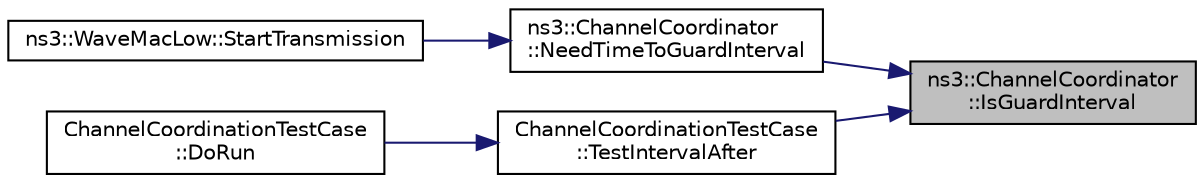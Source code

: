 digraph "ns3::ChannelCoordinator::IsGuardInterval"
{
 // LATEX_PDF_SIZE
  edge [fontname="Helvetica",fontsize="10",labelfontname="Helvetica",labelfontsize="10"];
  node [fontname="Helvetica",fontsize="10",shape=record];
  rankdir="RL";
  Node1 [label="ns3::ChannelCoordinator\l::IsGuardInterval",height=0.2,width=0.4,color="black", fillcolor="grey75", style="filled", fontcolor="black",tooltip=" "];
  Node1 -> Node2 [dir="back",color="midnightblue",fontsize="10",style="solid",fontname="Helvetica"];
  Node2 [label="ns3::ChannelCoordinator\l::NeedTimeToGuardInterval",height=0.2,width=0.4,color="black", fillcolor="white", style="filled",URL="$classns3_1_1_channel_coordinator.html#ab64d58808e96d8e569e33116cfb6d3ed",tooltip=" "];
  Node2 -> Node3 [dir="back",color="midnightblue",fontsize="10",style="solid",fontname="Helvetica"];
  Node3 [label="ns3::WaveMacLow::StartTransmission",height=0.2,width=0.4,color="black", fillcolor="white", style="filled",URL="$classns3_1_1_wave_mac_low.html#abf4a90e9984a73b24197706fb79118b1",tooltip=" "];
  Node1 -> Node4 [dir="back",color="midnightblue",fontsize="10",style="solid",fontname="Helvetica"];
  Node4 [label="ChannelCoordinationTestCase\l::TestIntervalAfter",height=0.2,width=0.4,color="black", fillcolor="white", style="filled",URL="$class_channel_coordination_test_case.html#a5a6891984b8599dbffd80e80b6faf92a",tooltip="Test interval after function."];
  Node4 -> Node5 [dir="back",color="midnightblue",fontsize="10",style="solid",fontname="Helvetica"];
  Node5 [label="ChannelCoordinationTestCase\l::DoRun",height=0.2,width=0.4,color="black", fillcolor="white", style="filled",URL="$class_channel_coordination_test_case.html#a14d33785e7385a37fa7f14700ffde861",tooltip="Implementation to actually run this TestCase."];
}
